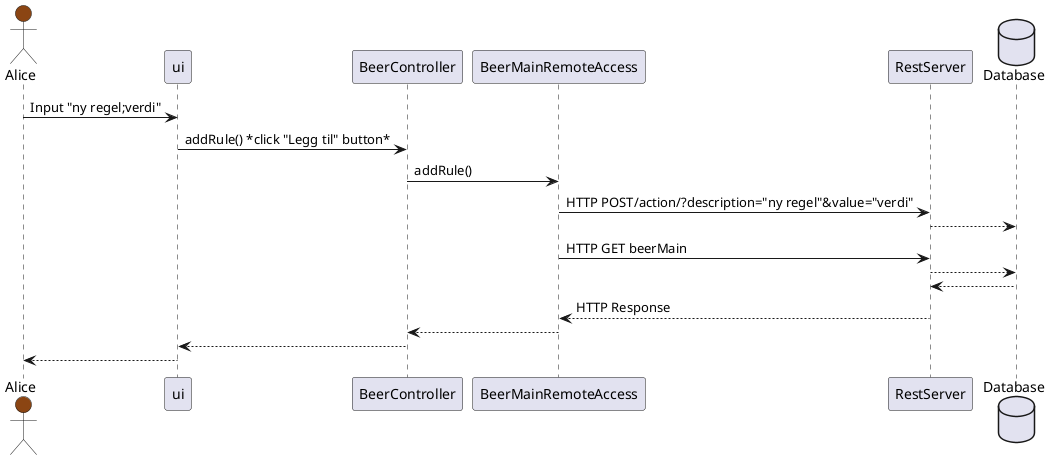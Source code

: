 @startuml

'!include plantuml-ae.iuml

actor Alice #SaddleBrown

Alice -> ui: Input "ny regel;verdi"
ui -> BeerController: addRule() *click "Legg til" button*
BeerController -> BeerMainRemoteAccess: addRule()
BeerMainRemoteAccess -> RestServer: HTTP POST/action/?description="ny regel"&value="verdi"
database Database
RestServer --> Database
BeerMainRemoteAccess -> RestServer: HTTP GET beerMain
RestServer --> Database
Database --> RestServer
RestServer --> BeerMainRemoteAccess: HTTP Response
BeerMainRemoteAccess --> BeerController
BeerController --> ui
ui --> Alice


'!include ../../plantuml-styles/ae-copyright-footer.txt
@enduml